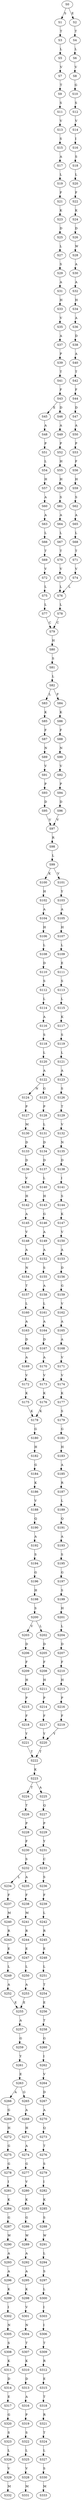 strict digraph  {
	S0 -> S1 [ label = S ];
	S0 -> S2 [ label = E ];
	S1 -> S3 [ label = T ];
	S2 -> S4 [ label = T ];
	S3 -> S5 [ label = L ];
	S4 -> S6 [ label = L ];
	S5 -> S7 [ label = V ];
	S6 -> S8 [ label = V ];
	S7 -> S9 [ label = T ];
	S8 -> S10 [ label = G ];
	S9 -> S11 [ label = S ];
	S10 -> S12 [ label = S ];
	S11 -> S13 [ label = V ];
	S12 -> S14 [ label = V ];
	S13 -> S15 [ label = S ];
	S14 -> S16 [ label = I ];
	S15 -> S17 [ label = A ];
	S16 -> S18 [ label = S ];
	S17 -> S19 [ label = L ];
	S18 -> S20 [ label = L ];
	S19 -> S21 [ label = F ];
	S20 -> S22 [ label = F ];
	S21 -> S23 [ label = K ];
	S22 -> S24 [ label = K ];
	S23 -> S25 [ label = D ];
	S24 -> S26 [ label = D ];
	S25 -> S27 [ label = L ];
	S26 -> S28 [ label = W ];
	S27 -> S29 [ label = S ];
	S28 -> S30 [ label = A ];
	S29 -> S31 [ label = A ];
	S30 -> S32 [ label = A ];
	S31 -> S33 [ label = H ];
	S32 -> S34 [ label = H ];
	S33 -> S35 [ label = V ];
	S34 -> S36 [ label = A ];
	S35 -> S37 [ label = A ];
	S36 -> S38 [ label = D ];
	S37 -> S39 [ label = P ];
	S38 -> S40 [ label = A ];
	S39 -> S41 [ label = T ];
	S40 -> S42 [ label = T ];
	S41 -> S43 [ label = F ];
	S42 -> S44 [ label = F ];
	S43 -> S45 [ label = E ];
	S43 -> S46 [ label = D ];
	S44 -> S47 [ label = D ];
	S45 -> S48 [ label = A ];
	S46 -> S49 [ label = A ];
	S47 -> S50 [ label = A ];
	S48 -> S51 [ label = P ];
	S49 -> S52 [ label = P ];
	S50 -> S53 [ label = P ];
	S51 -> S54 [ label = L ];
	S52 -> S55 [ label = H ];
	S53 -> S56 [ label = F ];
	S54 -> S57 [ label = H ];
	S55 -> S58 [ label = H ];
	S56 -> S59 [ label = H ];
	S57 -> S60 [ label = A ];
	S58 -> S61 [ label = S ];
	S59 -> S62 [ label = S ];
	S60 -> S63 [ label = A ];
	S61 -> S64 [ label = A ];
	S62 -> S65 [ label = A ];
	S63 -> S66 [ label = L ];
	S64 -> S67 [ label = L ];
	S65 -> S68 [ label = L ];
	S66 -> S69 [ label = T ];
	S67 -> S70 [ label = T ];
	S68 -> S71 [ label = T ];
	S69 -> S72 [ label = V ];
	S70 -> S73 [ label = V ];
	S71 -> S74 [ label = V ];
	S72 -> S75 [ label = L ];
	S73 -> S76 [ label = L ];
	S74 -> S76 [ label = L ];
	S75 -> S77 [ label = L ];
	S76 -> S78 [ label = L ];
	S77 -> S79 [ label = C ];
	S78 -> S79 [ label = C ];
	S79 -> S80 [ label = H ];
	S80 -> S81 [ label = S ];
	S81 -> S82 [ label = L ];
	S82 -> S83 [ label = L ];
	S82 -> S84 [ label = F ];
	S83 -> S85 [ label = K ];
	S84 -> S86 [ label = K ];
	S85 -> S87 [ label = F ];
	S86 -> S88 [ label = F ];
	S87 -> S89 [ label = N ];
	S88 -> S90 [ label = N ];
	S89 -> S91 [ label = V ];
	S90 -> S92 [ label = V ];
	S91 -> S93 [ label = P ];
	S92 -> S94 [ label = P ];
	S93 -> S95 [ label = D ];
	S94 -> S96 [ label = D ];
	S95 -> S97 [ label = V ];
	S96 -> S97 [ label = V ];
	S97 -> S98 [ label = R ];
	S98 -> S99 [ label = L ];
	S99 -> S100 [ label = K ];
	S99 -> S101 [ label = V ];
	S100 -> S102 [ label = H ];
	S101 -> S103 [ label = Y ];
	S102 -> S104 [ label = A ];
	S103 -> S105 [ label = A ];
	S104 -> S106 [ label = H ];
	S105 -> S107 [ label = H ];
	S106 -> S108 [ label = L ];
	S107 -> S109 [ label = L ];
	S108 -> S110 [ label = D ];
	S109 -> S111 [ label = E ];
	S110 -> S112 [ label = S ];
	S111 -> S113 [ label = S ];
	S112 -> S114 [ label = L ];
	S113 -> S115 [ label = L ];
	S114 -> S116 [ label = A ];
	S115 -> S117 [ label = K ];
	S116 -> S118 [ label = S ];
	S117 -> S119 [ label = S ];
	S118 -> S120 [ label = L ];
	S119 -> S121 [ label = L ];
	S120 -> S122 [ label = A ];
	S121 -> S123 [ label = A ];
	S122 -> S124 [ label = N ];
	S122 -> S125 [ label = G ];
	S123 -> S126 [ label = S ];
	S124 -> S127 [ label = P ];
	S125 -> S128 [ label = P ];
	S126 -> S129 [ label = T ];
	S127 -> S130 [ label = M ];
	S128 -> S131 [ label = L ];
	S129 -> S132 [ label = V ];
	S130 -> S133 [ label = D ];
	S131 -> S134 [ label = D ];
	S132 -> S135 [ label = N ];
	S133 -> S136 [ label = D ];
	S134 -> S137 [ label = D ];
	S135 -> S138 [ label = D ];
	S136 -> S139 [ label = V ];
	S137 -> S140 [ label = L ];
	S138 -> S141 [ label = I ];
	S139 -> S142 [ label = H ];
	S140 -> S143 [ label = H ];
	S141 -> S144 [ label = S ];
	S142 -> S145 [ label = A ];
	S143 -> S146 [ label = G ];
	S144 -> S147 [ label = K ];
	S145 -> S148 [ label = V ];
	S146 -> S149 [ label = A ];
	S147 -> S150 [ label = V ];
	S148 -> S151 [ label = A ];
	S149 -> S152 [ label = A ];
	S150 -> S153 [ label = A ];
	S151 -> S154 [ label = N ];
	S152 -> S155 [ label = S ];
	S153 -> S156 [ label = D ];
	S154 -> S157 [ label = T ];
	S155 -> S158 [ label = A ];
	S156 -> S159 [ label = G ];
	S157 -> S160 [ label = L ];
	S158 -> S161 [ label = L ];
	S159 -> S162 [ label = V ];
	S160 -> S163 [ label = A ];
	S161 -> S164 [ label = A ];
	S162 -> S165 [ label = A ];
	S163 -> S166 [ label = D ];
	S164 -> S167 [ label = D ];
	S165 -> S168 [ label = A ];
	S166 -> S169 [ label = A ];
	S167 -> S170 [ label = A ];
	S168 -> S171 [ label = V ];
	S169 -> S172 [ label = V ];
	S170 -> S173 [ label = V ];
	S171 -> S174 [ label = V ];
	S172 -> S175 [ label = K ];
	S173 -> S176 [ label = K ];
	S174 -> S177 [ label = K ];
	S175 -> S178 [ label = K ];
	S176 -> S178 [ label = K ];
	S177 -> S179 [ label = S ];
	S178 -> S180 [ label = G ];
	S179 -> S181 [ label = G ];
	S180 -> S182 [ label = H ];
	S181 -> S183 [ label = H ];
	S182 -> S184 [ label = G ];
	S183 -> S185 [ label = A ];
	S184 -> S186 [ label = K ];
	S185 -> S187 [ label = R ];
	S186 -> S188 [ label = V ];
	S187 -> S189 [ label = L ];
	S188 -> S190 [ label = Q ];
	S189 -> S191 [ label = Q ];
	S190 -> S192 [ label = A ];
	S191 -> S193 [ label = A ];
	S192 -> S194 [ label = S ];
	S193 -> S195 [ label = S ];
	S194 -> S196 [ label = G ];
	S195 -> S197 [ label = G ];
	S196 -> S198 [ label = H ];
	S197 -> S199 [ label = S ];
	S198 -> S200 [ label = S ];
	S199 -> S201 [ label = H ];
	S200 -> S202 [ label = L ];
	S200 -> S203 [ label = V ];
	S201 -> S204 [ label = L ];
	S202 -> S205 [ label = D ];
	S203 -> S206 [ label = D ];
	S204 -> S207 [ label = D ];
	S205 -> S208 [ label = F ];
	S206 -> S209 [ label = F ];
	S207 -> S210 [ label = F ];
	S208 -> S211 [ label = H ];
	S209 -> S212 [ label = H ];
	S210 -> S213 [ label = H ];
	S211 -> S214 [ label = P ];
	S212 -> S215 [ label = P ];
	S213 -> S216 [ label = P ];
	S214 -> S217 [ label = F ];
	S215 -> S218 [ label = F ];
	S216 -> S219 [ label = F ];
	S217 -> S220 [ label = Y ];
	S218 -> S221 [ label = Y ];
	S219 -> S220 [ label = Y ];
	S220 -> S222 [ label = T ];
	S221 -> S222 [ label = T ];
	S222 -> S223 [ label = K ];
	S223 -> S224 [ label = T ];
	S223 -> S225 [ label = A ];
	S224 -> S226 [ label = T ];
	S225 -> S227 [ label = Q ];
	S226 -> S228 [ label = P ];
	S227 -> S229 [ label = P ];
	S228 -> S230 [ label = F ];
	S229 -> S231 [ label = Y ];
	S230 -> S232 [ label = S ];
	S231 -> S233 [ label = C ];
	S232 -> S234 [ label = L ];
	S232 -> S235 [ label = A ];
	S233 -> S236 [ label = S ];
	S234 -> S237 [ label = F ];
	S235 -> S238 [ label = F ];
	S236 -> S239 [ label = F ];
	S237 -> S240 [ label = M ];
	S238 -> S241 [ label = M ];
	S239 -> S242 [ label = L ];
	S240 -> S243 [ label = R ];
	S241 -> S244 [ label = R ];
	S242 -> S245 [ label = R ];
	S243 -> S246 [ label = E ];
	S244 -> S247 [ label = E ];
	S245 -> S248 [ label = E ];
	S246 -> S249 [ label = L ];
	S247 -> S250 [ label = L ];
	S248 -> S251 [ label = L ];
	S249 -> S252 [ label = A ];
	S250 -> S253 [ label = A ];
	S251 -> S254 [ label = T ];
	S252 -> S255 [ label = E ];
	S253 -> S255 [ label = E ];
	S254 -> S256 [ label = E ];
	S255 -> S257 [ label = A ];
	S256 -> S258 [ label = T ];
	S257 -> S259 [ label = G ];
	S258 -> S260 [ label = G ];
	S259 -> S261 [ label = Y ];
	S260 -> S262 [ label = I ];
	S261 -> S263 [ label = E ];
	S262 -> S264 [ label = V ];
	S263 -> S265 [ label = G ];
	S263 -> S266 [ label = A ];
	S264 -> S267 [ label = D ];
	S265 -> S268 [ label = A ];
	S266 -> S269 [ label = G ];
	S267 -> S270 [ label = A ];
	S268 -> S271 [ label = H ];
	S269 -> S272 [ label = H ];
	S270 -> S273 [ label = Q ];
	S271 -> S274 [ label = A ];
	S272 -> S275 [ label = G ];
	S273 -> S276 [ label = T ];
	S274 -> S277 [ label = G ];
	S275 -> S278 [ label = G ];
	S276 -> S279 [ label = S ];
	S277 -> S280 [ label = V ];
	S278 -> S281 [ label = I ];
	S279 -> S282 [ label = I ];
	S280 -> S283 [ label = K ];
	S281 -> S284 [ label = K ];
	S282 -> S285 [ label = K ];
	S283 -> S286 [ label = G ];
	S284 -> S287 [ label = G ];
	S285 -> S288 [ label = S ];
	S286 -> S289 [ label = W ];
	S287 -> S290 [ label = W ];
	S288 -> S291 [ label = W ];
	S289 -> S292 [ label = A ];
	S290 -> S293 [ label = A ];
	S291 -> S294 [ label = L ];
	S292 -> S295 [ label = A ];
	S293 -> S296 [ label = A ];
	S294 -> S297 [ label = S ];
	S295 -> S298 [ label = K ];
	S296 -> S299 [ label = K ];
	S297 -> S300 [ label = L ];
	S298 -> S301 [ label = V ];
	S299 -> S302 [ label = I ];
	S300 -> S303 [ label = I ];
	S301 -> S304 [ label = N ];
	S302 -> S305 [ label = N ];
	S303 -> S306 [ label = I ];
	S304 -> S307 [ label = T ];
	S305 -> S308 [ label = S ];
	S306 -> S309 [ label = T ];
	S307 -> S310 [ label = K ];
	S308 -> S311 [ label = K ];
	S309 -> S312 [ label = R ];
	S310 -> S313 [ label = D ];
	S311 -> S314 [ label = D ];
	S312 -> S315 [ label = E ];
	S313 -> S316 [ label = A ];
	S314 -> S317 [ label = E ];
	S315 -> S318 [ label = T ];
	S316 -> S319 [ label = P ];
	S317 -> S320 [ label = G ];
	S318 -> S321 [ label = R ];
	S319 -> S322 [ label = S ];
	S320 -> S323 [ label = S ];
	S321 -> S324 [ label = T ];
	S322 -> S325 [ label = L ];
	S323 -> S326 [ label = L ];
	S324 -> S327 [ label = L ];
	S325 -> S328 [ label = V ];
	S326 -> S329 [ label = V ];
	S327 -> S330 [ label = S ];
	S328 -> S331 [ label = M ];
	S329 -> S332 [ label = M ];
	S330 -> S333 [ label = M ];
}

